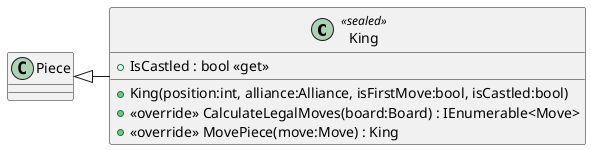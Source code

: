 @startuml
class King <<sealed>> {
    + IsCastled : bool <<get>>
    + King(position:int, alliance:Alliance, isFirstMove:bool, isCastled:bool)
    + <<override>> CalculateLegalMoves(board:Board) : IEnumerable<Move>
    + <<override>> MovePiece(move:Move) : King
}
Piece <|- King
@enduml
